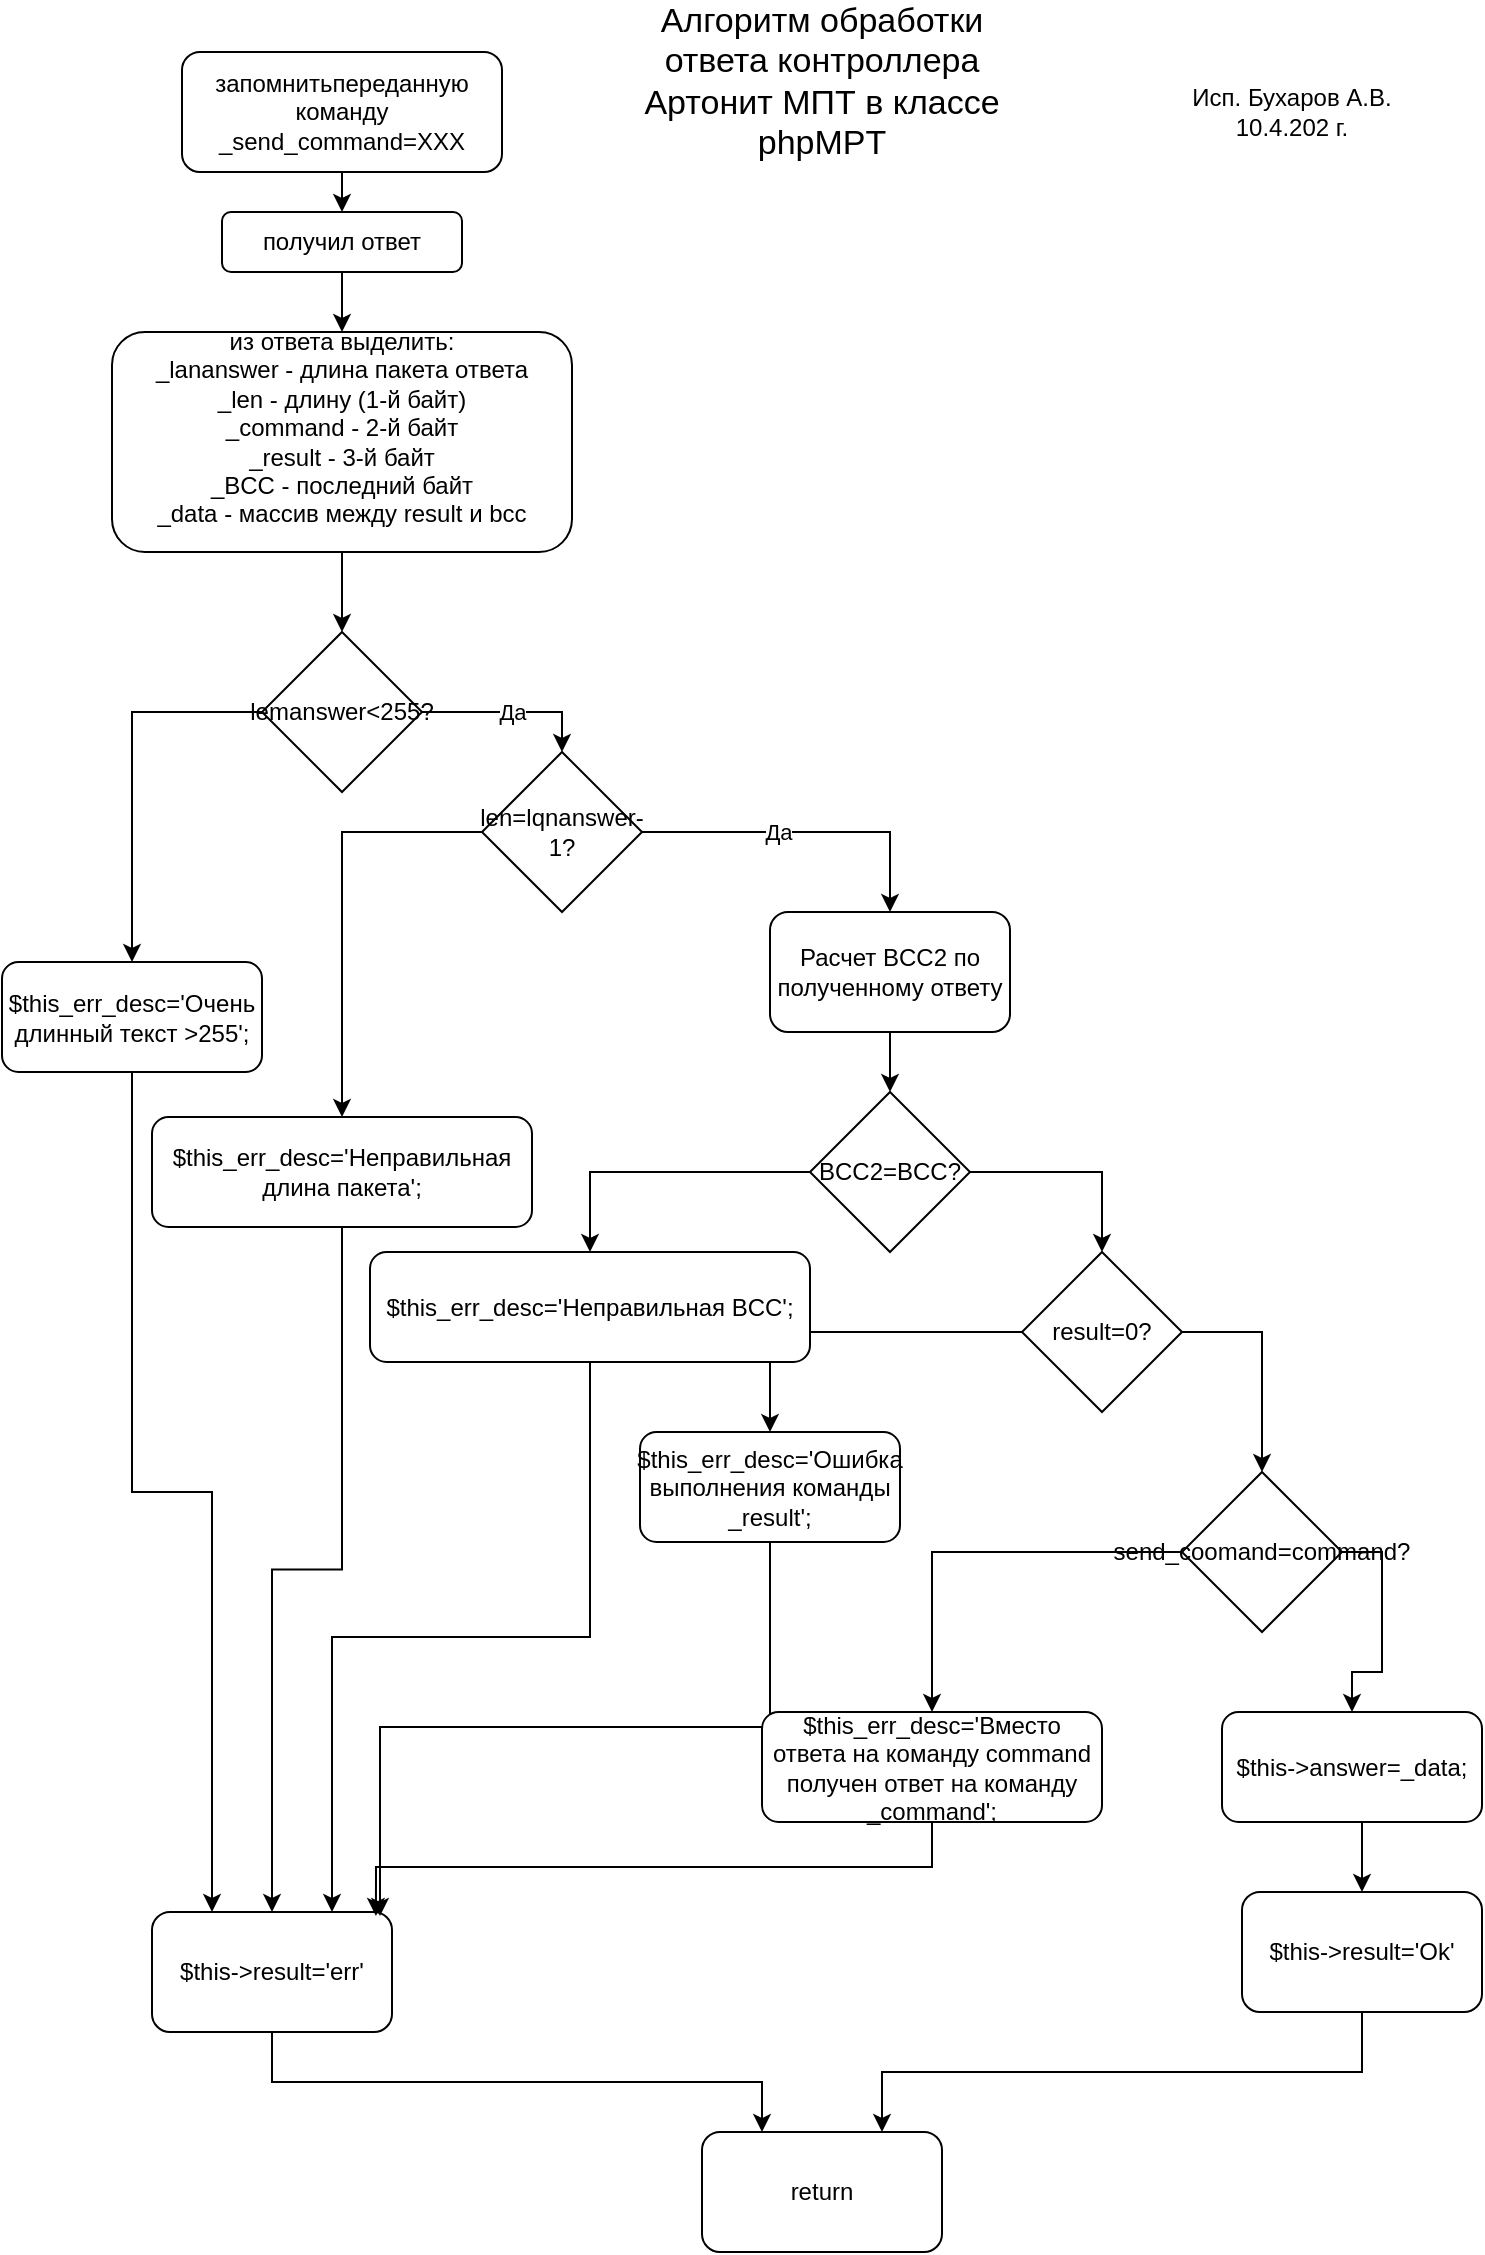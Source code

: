 <mxfile version="21.0.2" type="device" pages="3"><diagram name="Страница 1" id="7U2nNFJFFko13MOLbQ08"><mxGraphModel dx="947" dy="479" grid="1" gridSize="10" guides="1" tooltips="1" connect="1" arrows="1" fold="1" page="1" pageScale="1" pageWidth="827" pageHeight="1169" math="0" shadow="0"><root><mxCell id="0"/><mxCell id="1" parent="0"/><mxCell id="UBkFld4ZFkNH7q6ttbvU-18" style="edgeStyle=orthogonalEdgeStyle;rounded=0;orthogonalLoop=1;jettySize=auto;html=1;exitX=0.5;exitY=1;exitDx=0;exitDy=0;entryX=0.5;entryY=0;entryDx=0;entryDy=0;" edge="1" parent="1" source="UBkFld4ZFkNH7q6ttbvU-1" target="UBkFld4ZFkNH7q6ttbvU-2"><mxGeometry relative="1" as="geometry"/></mxCell><mxCell id="UBkFld4ZFkNH7q6ttbvU-1" value="&lt;div&gt;запомнитьпереданную команду&lt;/div&gt;&lt;div&gt;_send_command=XXX&lt;br&gt;&lt;/div&gt;" style="rounded=1;whiteSpace=wrap;html=1;" vertex="1" parent="1"><mxGeometry x="120" y="40" width="160" height="60" as="geometry"/></mxCell><mxCell id="UBkFld4ZFkNH7q6ttbvU-19" style="edgeStyle=orthogonalEdgeStyle;rounded=0;orthogonalLoop=1;jettySize=auto;html=1;exitX=0.5;exitY=1;exitDx=0;exitDy=0;entryX=0.5;entryY=0;entryDx=0;entryDy=0;" edge="1" parent="1" source="UBkFld4ZFkNH7q6ttbvU-2" target="UBkFld4ZFkNH7q6ttbvU-9"><mxGeometry relative="1" as="geometry"/></mxCell><mxCell id="UBkFld4ZFkNH7q6ttbvU-2" value="получил ответ" style="rounded=1;whiteSpace=wrap;html=1;" vertex="1" parent="1"><mxGeometry x="140" y="120" width="120" height="30" as="geometry"/></mxCell><mxCell id="UBkFld4ZFkNH7q6ttbvU-6" value="Да" style="edgeStyle=orthogonalEdgeStyle;rounded=0;orthogonalLoop=1;jettySize=auto;html=1;exitX=1;exitY=0.5;exitDx=0;exitDy=0;entryX=0.5;entryY=0;entryDx=0;entryDy=0;" edge="1" parent="1" source="UBkFld4ZFkNH7q6ttbvU-4" target="UBkFld4ZFkNH7q6ttbvU-5"><mxGeometry relative="1" as="geometry"/></mxCell><mxCell id="UBkFld4ZFkNH7q6ttbvU-25" style="edgeStyle=orthogonalEdgeStyle;rounded=0;orthogonalLoop=1;jettySize=auto;html=1;exitX=0;exitY=0.5;exitDx=0;exitDy=0;entryX=0.5;entryY=0;entryDx=0;entryDy=0;" edge="1" parent="1" source="UBkFld4ZFkNH7q6ttbvU-4" target="UBkFld4ZFkNH7q6ttbvU-24"><mxGeometry relative="1" as="geometry"/></mxCell><mxCell id="UBkFld4ZFkNH7q6ttbvU-4" value="lemanswer&amp;lt;255?" style="rhombus;whiteSpace=wrap;html=1;" vertex="1" parent="1"><mxGeometry x="160" y="330" width="80" height="80" as="geometry"/></mxCell><mxCell id="UBkFld4ZFkNH7q6ttbvU-8" style="edgeStyle=orthogonalEdgeStyle;rounded=0;orthogonalLoop=1;jettySize=auto;html=1;exitX=1;exitY=0.5;exitDx=0;exitDy=0;entryX=0.5;entryY=0;entryDx=0;entryDy=0;" edge="1" parent="1" source="UBkFld4ZFkNH7q6ttbvU-5" target="UBkFld4ZFkNH7q6ttbvU-11"><mxGeometry relative="1" as="geometry"/></mxCell><mxCell id="UBkFld4ZFkNH7q6ttbvU-10" value="Да" style="edgeLabel;html=1;align=center;verticalAlign=middle;resizable=0;points=[];" vertex="1" connectable="0" parent="UBkFld4ZFkNH7q6ttbvU-8"><mxGeometry x="-0.169" relative="1" as="geometry"><mxPoint as="offset"/></mxGeometry></mxCell><mxCell id="UBkFld4ZFkNH7q6ttbvU-28" style="edgeStyle=orthogonalEdgeStyle;rounded=0;orthogonalLoop=1;jettySize=auto;html=1;exitX=0;exitY=0.5;exitDx=0;exitDy=0;entryX=0.5;entryY=0;entryDx=0;entryDy=0;" edge="1" parent="1" source="UBkFld4ZFkNH7q6ttbvU-5" target="UBkFld4ZFkNH7q6ttbvU-27"><mxGeometry relative="1" as="geometry"/></mxCell><mxCell id="UBkFld4ZFkNH7q6ttbvU-5" value="len=lqnanswer-1?" style="rhombus;whiteSpace=wrap;html=1;" vertex="1" parent="1"><mxGeometry x="270" y="390" width="80" height="80" as="geometry"/></mxCell><mxCell id="UBkFld4ZFkNH7q6ttbvU-14" style="edgeStyle=orthogonalEdgeStyle;rounded=0;orthogonalLoop=1;jettySize=auto;html=1;exitX=1;exitY=0.5;exitDx=0;exitDy=0;entryX=0.5;entryY=0;entryDx=0;entryDy=0;" edge="1" parent="1" source="UBkFld4ZFkNH7q6ttbvU-7" target="UBkFld4ZFkNH7q6ttbvU-15"><mxGeometry relative="1" as="geometry"><mxPoint x="594" y="640" as="targetPoint"/></mxGeometry></mxCell><mxCell id="UBkFld4ZFkNH7q6ttbvU-30" style="edgeStyle=orthogonalEdgeStyle;rounded=0;orthogonalLoop=1;jettySize=auto;html=1;exitX=0;exitY=0.5;exitDx=0;exitDy=0;entryX=0.5;entryY=0;entryDx=0;entryDy=0;" edge="1" parent="1" source="UBkFld4ZFkNH7q6ttbvU-7" target="UBkFld4ZFkNH7q6ttbvU-29"><mxGeometry relative="1" as="geometry"/></mxCell><mxCell id="UBkFld4ZFkNH7q6ttbvU-7" value="BCC2=BCC?" style="rhombus;whiteSpace=wrap;html=1;" vertex="1" parent="1"><mxGeometry x="434" y="560" width="80" height="80" as="geometry"/></mxCell><mxCell id="UBkFld4ZFkNH7q6ttbvU-20" style="edgeStyle=orthogonalEdgeStyle;rounded=0;orthogonalLoop=1;jettySize=auto;html=1;exitX=0.5;exitY=1;exitDx=0;exitDy=0;entryX=0.5;entryY=0;entryDx=0;entryDy=0;" edge="1" parent="1" source="UBkFld4ZFkNH7q6ttbvU-9" target="UBkFld4ZFkNH7q6ttbvU-4"><mxGeometry relative="1" as="geometry"/></mxCell><mxCell id="UBkFld4ZFkNH7q6ttbvU-9" value="&lt;div&gt;из ответа выделить:&lt;/div&gt;&lt;div&gt;_lananswer - длина пакета ответа&lt;br&gt;&lt;/div&gt;&lt;div&gt;_len - длину (1-й байт)&lt;/div&gt;&lt;div&gt;_command - 2-й байт&lt;/div&gt;&lt;div&gt;_result - 3-й байт&lt;/div&gt;&lt;div&gt;_BCC - последний байт&lt;/div&gt;&lt;div&gt;_data - массив между result и bcc&lt;br&gt;&lt;/div&gt;&lt;div&gt;&lt;br&gt;&lt;/div&gt;" style="rounded=1;whiteSpace=wrap;html=1;" vertex="1" parent="1"><mxGeometry x="85" y="180" width="230" height="110" as="geometry"/></mxCell><mxCell id="UBkFld4ZFkNH7q6ttbvU-12" style="edgeStyle=orthogonalEdgeStyle;rounded=0;orthogonalLoop=1;jettySize=auto;html=1;exitX=0.5;exitY=1;exitDx=0;exitDy=0;entryX=0.5;entryY=0;entryDx=0;entryDy=0;" edge="1" parent="1" source="UBkFld4ZFkNH7q6ttbvU-11" target="UBkFld4ZFkNH7q6ttbvU-7"><mxGeometry relative="1" as="geometry"/></mxCell><mxCell id="UBkFld4ZFkNH7q6ttbvU-11" value="&lt;div&gt;Расчет BCC2 по полученному ответу&lt;br&gt;&lt;/div&gt;" style="rounded=1;whiteSpace=wrap;html=1;" vertex="1" parent="1"><mxGeometry x="414" y="470" width="120" height="60" as="geometry"/></mxCell><mxCell id="UBkFld4ZFkNH7q6ttbvU-17" style="edgeStyle=orthogonalEdgeStyle;rounded=0;orthogonalLoop=1;jettySize=auto;html=1;exitX=1;exitY=0.5;exitDx=0;exitDy=0;entryX=0.5;entryY=0;entryDx=0;entryDy=0;" edge="1" parent="1" source="UBkFld4ZFkNH7q6ttbvU-15" target="UBkFld4ZFkNH7q6ttbvU-16"><mxGeometry relative="1" as="geometry"/></mxCell><mxCell id="UBkFld4ZFkNH7q6ttbvU-36" style="edgeStyle=orthogonalEdgeStyle;rounded=0;orthogonalLoop=1;jettySize=auto;html=1;exitX=0;exitY=0.5;exitDx=0;exitDy=0;" edge="1" parent="1" source="UBkFld4ZFkNH7q6ttbvU-15" target="UBkFld4ZFkNH7q6ttbvU-31"><mxGeometry relative="1" as="geometry"/></mxCell><mxCell id="UBkFld4ZFkNH7q6ttbvU-15" value="result=0?" style="rhombus;whiteSpace=wrap;html=1;" vertex="1" parent="1"><mxGeometry x="540" y="640" width="80" height="80" as="geometry"/></mxCell><mxCell id="UBkFld4ZFkNH7q6ttbvU-38" style="edgeStyle=orthogonalEdgeStyle;rounded=0;orthogonalLoop=1;jettySize=auto;html=1;exitX=0;exitY=0.5;exitDx=0;exitDy=0;entryX=0.5;entryY=0;entryDx=0;entryDy=0;" edge="1" parent="1" source="UBkFld4ZFkNH7q6ttbvU-16" target="UBkFld4ZFkNH7q6ttbvU-37"><mxGeometry relative="1" as="geometry"/></mxCell><mxCell id="UBkFld4ZFkNH7q6ttbvU-43" style="edgeStyle=orthogonalEdgeStyle;rounded=0;orthogonalLoop=1;jettySize=auto;html=1;exitX=1;exitY=0.5;exitDx=0;exitDy=0;entryX=0.5;entryY=0;entryDx=0;entryDy=0;" edge="1" parent="1" source="UBkFld4ZFkNH7q6ttbvU-16" target="UBkFld4ZFkNH7q6ttbvU-40"><mxGeometry relative="1" as="geometry"/></mxCell><mxCell id="UBkFld4ZFkNH7q6ttbvU-16" value="send_coomand=command?" style="rhombus;whiteSpace=wrap;html=1;" vertex="1" parent="1"><mxGeometry x="620" y="750" width="80" height="80" as="geometry"/></mxCell><mxCell id="UBkFld4ZFkNH7q6ttbvU-46" style="edgeStyle=orthogonalEdgeStyle;rounded=0;orthogonalLoop=1;jettySize=auto;html=1;exitX=0.5;exitY=1;exitDx=0;exitDy=0;entryX=0.25;entryY=0;entryDx=0;entryDy=0;" edge="1" parent="1" source="UBkFld4ZFkNH7q6ttbvU-23" target="UBkFld4ZFkNH7q6ttbvU-42"><mxGeometry relative="1" as="geometry"/></mxCell><mxCell id="UBkFld4ZFkNH7q6ttbvU-23" value="$this-&amp;gt;result='err'" style="rounded=1;whiteSpace=wrap;html=1;" vertex="1" parent="1"><mxGeometry x="105" y="970" width="120" height="60" as="geometry"/></mxCell><mxCell id="UBkFld4ZFkNH7q6ttbvU-32" style="edgeStyle=orthogonalEdgeStyle;rounded=0;orthogonalLoop=1;jettySize=auto;html=1;exitX=0.5;exitY=1;exitDx=0;exitDy=0;entryX=0.25;entryY=0;entryDx=0;entryDy=0;" edge="1" parent="1" source="UBkFld4ZFkNH7q6ttbvU-24" target="UBkFld4ZFkNH7q6ttbvU-23"><mxGeometry relative="1" as="geometry"/></mxCell><mxCell id="UBkFld4ZFkNH7q6ttbvU-24" value="$this_err_desc='Очень длинный текст &amp;gt;255';" style="rounded=1;whiteSpace=wrap;html=1;" vertex="1" parent="1"><mxGeometry x="30" y="495" width="130" height="55" as="geometry"/></mxCell><mxCell id="UBkFld4ZFkNH7q6ttbvU-33" style="edgeStyle=orthogonalEdgeStyle;rounded=0;orthogonalLoop=1;jettySize=auto;html=1;exitX=0.5;exitY=1;exitDx=0;exitDy=0;" edge="1" parent="1" source="UBkFld4ZFkNH7q6ttbvU-27" target="UBkFld4ZFkNH7q6ttbvU-23"><mxGeometry relative="1" as="geometry"/></mxCell><mxCell id="UBkFld4ZFkNH7q6ttbvU-27" value="$this_err_desc='Неправильная длина пакета';" style="rounded=1;whiteSpace=wrap;html=1;" vertex="1" parent="1"><mxGeometry x="105" y="572.5" width="190" height="55" as="geometry"/></mxCell><mxCell id="UBkFld4ZFkNH7q6ttbvU-34" style="edgeStyle=orthogonalEdgeStyle;rounded=0;orthogonalLoop=1;jettySize=auto;html=1;exitX=0.5;exitY=1;exitDx=0;exitDy=0;entryX=0.75;entryY=0;entryDx=0;entryDy=0;" edge="1" parent="1" source="UBkFld4ZFkNH7q6ttbvU-29" target="UBkFld4ZFkNH7q6ttbvU-23"><mxGeometry relative="1" as="geometry"/></mxCell><mxCell id="UBkFld4ZFkNH7q6ttbvU-29" value="$this_err_desc='Неправильная BCC';" style="rounded=1;whiteSpace=wrap;html=1;" vertex="1" parent="1"><mxGeometry x="214" y="640" width="220" height="55" as="geometry"/></mxCell><mxCell id="UBkFld4ZFkNH7q6ttbvU-35" style="edgeStyle=orthogonalEdgeStyle;rounded=0;orthogonalLoop=1;jettySize=auto;html=1;exitX=0.5;exitY=1;exitDx=0;exitDy=0;entryX=0.95;entryY=0.033;entryDx=0;entryDy=0;entryPerimeter=0;" edge="1" parent="1" source="UBkFld4ZFkNH7q6ttbvU-31" target="UBkFld4ZFkNH7q6ttbvU-23"><mxGeometry relative="1" as="geometry"/></mxCell><mxCell id="UBkFld4ZFkNH7q6ttbvU-31" value="$this_err_desc='Ошибка выполнения команды _result';" style="rounded=1;whiteSpace=wrap;html=1;" vertex="1" parent="1"><mxGeometry x="349" y="730" width="130" height="55" as="geometry"/></mxCell><mxCell id="UBkFld4ZFkNH7q6ttbvU-39" style="edgeStyle=orthogonalEdgeStyle;rounded=0;orthogonalLoop=1;jettySize=auto;html=1;exitX=0.5;exitY=1;exitDx=0;exitDy=0;entryX=0.933;entryY=0.033;entryDx=0;entryDy=0;entryPerimeter=0;" edge="1" parent="1" source="UBkFld4ZFkNH7q6ttbvU-37" target="UBkFld4ZFkNH7q6ttbvU-23"><mxGeometry relative="1" as="geometry"/></mxCell><mxCell id="UBkFld4ZFkNH7q6ttbvU-37" value="$this_err_desc='Вместо ответа на команду command получен ответ на команду _command';" style="rounded=1;whiteSpace=wrap;html=1;" vertex="1" parent="1"><mxGeometry x="410" y="870" width="170" height="55" as="geometry"/></mxCell><mxCell id="UBkFld4ZFkNH7q6ttbvU-44" style="edgeStyle=orthogonalEdgeStyle;rounded=0;orthogonalLoop=1;jettySize=auto;html=1;exitX=0.5;exitY=1;exitDx=0;exitDy=0;entryX=0.5;entryY=0;entryDx=0;entryDy=0;" edge="1" parent="1" source="UBkFld4ZFkNH7q6ttbvU-40" target="UBkFld4ZFkNH7q6ttbvU-41"><mxGeometry relative="1" as="geometry"/></mxCell><mxCell id="UBkFld4ZFkNH7q6ttbvU-40" value="$this-&amp;gt;answer=_data;" style="rounded=1;whiteSpace=wrap;html=1;" vertex="1" parent="1"><mxGeometry x="640" y="870" width="130" height="55" as="geometry"/></mxCell><mxCell id="UBkFld4ZFkNH7q6ttbvU-45" style="edgeStyle=orthogonalEdgeStyle;rounded=0;orthogonalLoop=1;jettySize=auto;html=1;exitX=0.5;exitY=1;exitDx=0;exitDy=0;entryX=0.75;entryY=0;entryDx=0;entryDy=0;" edge="1" parent="1" source="UBkFld4ZFkNH7q6ttbvU-41" target="UBkFld4ZFkNH7q6ttbvU-42"><mxGeometry relative="1" as="geometry"/></mxCell><mxCell id="UBkFld4ZFkNH7q6ttbvU-41" value="$this-&amp;gt;result='Ok'" style="rounded=1;whiteSpace=wrap;html=1;" vertex="1" parent="1"><mxGeometry x="650" y="960" width="120" height="60" as="geometry"/></mxCell><mxCell id="UBkFld4ZFkNH7q6ttbvU-42" value="return" style="rounded=1;whiteSpace=wrap;html=1;" vertex="1" parent="1"><mxGeometry x="380" y="1080" width="120" height="60" as="geometry"/></mxCell><mxCell id="UBkFld4ZFkNH7q6ttbvU-47" value="&lt;font style=&quot;font-size: 17px;&quot;&gt;Алгоритм обработки ответа контроллера Артонит МПТ в классе phpMPT&lt;/font&gt;" style="text;html=1;strokeColor=none;fillColor=none;align=center;verticalAlign=middle;whiteSpace=wrap;rounded=0;" vertex="1" parent="1"><mxGeometry x="340" y="40" width="200" height="30" as="geometry"/></mxCell><mxCell id="UBkFld4ZFkNH7q6ttbvU-48" value="&lt;div&gt;Исп. Бухаров А.В.&lt;/div&gt;&lt;div&gt;10.4.202 г.&lt;br&gt;&lt;/div&gt;" style="text;html=1;strokeColor=none;fillColor=none;align=center;verticalAlign=middle;whiteSpace=wrap;rounded=0;" vertex="1" parent="1"><mxGeometry x="620" y="55" width="110" height="30" as="geometry"/></mxCell></root></mxGraphModel></diagram><diagram id="c7MXJyo4ikTOtnmI_gBj" name="Страница 2"><mxGraphModel dx="1352" dy="685" grid="1" gridSize="10" guides="1" tooltips="1" connect="1" arrows="1" fold="1" page="1" pageScale="1" pageWidth="827" pageHeight="1169" math="0" shadow="0"><root><mxCell id="0"/><mxCell id="1" parent="0"/><mxCell id="fdflbeue0z0g--kLYWOu-1" value="Добавление организации в ПАРСЕК" style="text;html=1;strokeColor=none;fillColor=none;align=center;verticalAlign=middle;whiteSpace=wrap;rounded=0;fontSize=20;" vertex="1" parent="1"><mxGeometry x="60" y="50" width="400" height="30" as="geometry"/></mxCell><mxCell id="awSDWIvnIWg2x09hZnFz-1" value="&lt;div&gt;Исп. Бухаров А.В.&lt;/div&gt;&lt;div&gt;10.4.202 г.&lt;br&gt;&lt;/div&gt;" style="text;html=1;strokeColor=none;fillColor=none;align=center;verticalAlign=middle;whiteSpace=wrap;rounded=0;" vertex="1" parent="1"><mxGeometry x="620" y="30" width="110" height="30" as="geometry"/></mxCell><mxCell id="awSDWIvnIWg2x09hZnFz-15" style="edgeStyle=orthogonalEdgeStyle;rounded=0;orthogonalLoop=1;jettySize=auto;html=1;exitX=0.5;exitY=1;exitDx=0;exitDy=0;entryX=0.5;entryY=0;entryDx=0;entryDy=0;" edge="1" parent="1" source="awSDWIvnIWg2x09hZnFz-2" target="awSDWIvnIWg2x09hZnFz-3"><mxGeometry relative="1" as="geometry"/></mxCell><mxCell id="awSDWIvnIWg2x09hZnFz-2" value="&lt;div&gt;Подготовить данные:&lt;/div&gt;&lt;div&gt;_org_name=&amp;lt;varchar&amp;gt;&lt;/div&gt;&lt;div&gt;_org_guid=GUID&lt;/div&gt;&lt;div&gt;_parent_guid=GUID&lt;/div&gt;" style="rounded=1;whiteSpace=wrap;html=1;" vertex="1" parent="1"><mxGeometry x="60" y="90" width="170" height="60" as="geometry"/></mxCell><mxCell id="awSDWIvnIWg2x09hZnFz-16" style="edgeStyle=orthogonalEdgeStyle;rounded=0;orthogonalLoop=1;jettySize=auto;html=1;exitX=0.5;exitY=1;exitDx=0;exitDy=0;entryX=0.5;entryY=0;entryDx=0;entryDy=0;" edge="1" parent="1" source="awSDWIvnIWg2x09hZnFz-3" target="awSDWIvnIWg2x09hZnFz-4"><mxGeometry relative="1" as="geometry"/></mxCell><mxCell id="awSDWIvnIWg2x09hZnFz-3" value="выполнить команду вставки организации" style="rounded=1;whiteSpace=wrap;html=1;" vertex="1" parent="1"><mxGeometry x="85" y="170" width="120" height="60" as="geometry"/></mxCell><mxCell id="awSDWIvnIWg2x09hZnFz-6" value="Да" style="edgeStyle=orthogonalEdgeStyle;rounded=0;orthogonalLoop=1;jettySize=auto;html=1;exitX=0;exitY=0.5;exitDx=0;exitDy=0;entryX=0.5;entryY=0;entryDx=0;entryDy=0;" edge="1" parent="1" source="awSDWIvnIWg2x09hZnFz-4" target="awSDWIvnIWg2x09hZnFz-5"><mxGeometry relative="1" as="geometry"/></mxCell><mxCell id="awSDWIvnIWg2x09hZnFz-8" style="edgeStyle=orthogonalEdgeStyle;rounded=0;orthogonalLoop=1;jettySize=auto;html=1;exitX=1;exitY=0.5;exitDx=0;exitDy=0;" edge="1" parent="1" source="awSDWIvnIWg2x09hZnFz-4" target="awSDWIvnIWg2x09hZnFz-7"><mxGeometry relative="1" as="geometry"/></mxCell><mxCell id="awSDWIvnIWg2x09hZnFz-4" value="Успешно?" style="rhombus;whiteSpace=wrap;html=1;" vertex="1" parent="1"><mxGeometry x="140" y="270" width="80" height="80" as="geometry"/></mxCell><mxCell id="awSDWIvnIWg2x09hZnFz-12" style="edgeStyle=orthogonalEdgeStyle;rounded=0;orthogonalLoop=1;jettySize=auto;html=1;exitX=0.5;exitY=1;exitDx=0;exitDy=0;entryX=0.5;entryY=0;entryDx=0;entryDy=0;" edge="1" parent="1" source="awSDWIvnIWg2x09hZnFz-5" target="awSDWIvnIWg2x09hZnFz-10"><mxGeometry relative="1" as="geometry"/></mxCell><mxCell id="awSDWIvnIWg2x09hZnFz-5" value="Удалить строку с командой из cardindev" style="rounded=1;whiteSpace=wrap;html=1;" vertex="1" parent="1"><mxGeometry x="50" y="380" width="120" height="60" as="geometry"/></mxCell><mxCell id="awSDWIvnIWg2x09hZnFz-11" style="edgeStyle=orthogonalEdgeStyle;rounded=0;orthogonalLoop=1;jettySize=auto;html=1;exitX=0.5;exitY=1;exitDx=0;exitDy=0;" edge="1" parent="1" source="awSDWIvnIWg2x09hZnFz-7" target="awSDWIvnIWg2x09hZnFz-9"><mxGeometry relative="1" as="geometry"/></mxCell><mxCell id="awSDWIvnIWg2x09hZnFz-7" value="cardindev.attempt++" style="rounded=1;whiteSpace=wrap;html=1;" vertex="1" parent="1"><mxGeometry x="190" y="370" width="120" height="40" as="geometry"/></mxCell><mxCell id="awSDWIvnIWg2x09hZnFz-17" style="edgeStyle=orthogonalEdgeStyle;rounded=0;orthogonalLoop=1;jettySize=auto;html=1;exitX=0.5;exitY=1;exitDx=0;exitDy=0;entryX=0.75;entryY=0;entryDx=0;entryDy=0;" edge="1" parent="1" source="awSDWIvnIWg2x09hZnFz-9" target="awSDWIvnIWg2x09hZnFz-13"><mxGeometry relative="1" as="geometry"/></mxCell><mxCell id="awSDWIvnIWg2x09hZnFz-9" value="Запись в лог-файле с описанием ошибки" style="rounded=1;whiteSpace=wrap;html=1;" vertex="1" parent="1"><mxGeometry x="180" y="460" width="140" height="40" as="geometry"/></mxCell><mxCell id="awSDWIvnIWg2x09hZnFz-18" style="edgeStyle=orthogonalEdgeStyle;rounded=0;orthogonalLoop=1;jettySize=auto;html=1;exitX=0.5;exitY=1;exitDx=0;exitDy=0;entryX=0.25;entryY=0;entryDx=0;entryDy=0;" edge="1" parent="1" source="awSDWIvnIWg2x09hZnFz-10" target="awSDWIvnIWg2x09hZnFz-13"><mxGeometry relative="1" as="geometry"/></mxCell><mxCell id="awSDWIvnIWg2x09hZnFz-10" value="Запись в лог-файле об успешном выполнении" style="rounded=1;whiteSpace=wrap;html=1;" vertex="1" parent="1"><mxGeometry x="40" y="460" width="140" height="40" as="geometry"/></mxCell><mxCell id="awSDWIvnIWg2x09hZnFz-13" value="Стоп" style="rounded=1;whiteSpace=wrap;html=1;" vertex="1" parent="1"><mxGeometry x="120" y="555" width="120" height="60" as="geometry"/></mxCell><mxCell id="awSDWIvnIWg2x09hZnFz-14" value="&lt;div&gt;Добавление сотрудника&lt;/div&gt;&lt;div&gt;в ПАРСЕК&lt;/div&gt;" style="text;html=1;strokeColor=none;fillColor=none;align=center;verticalAlign=middle;whiteSpace=wrap;rounded=0;fontSize=20;" vertex="1" parent="1"><mxGeometry x="430" y="120" width="280" height="30" as="geometry"/></mxCell><mxCell id="awSDWIvnIWg2x09hZnFz-19" style="edgeStyle=orthogonalEdgeStyle;rounded=0;orthogonalLoop=1;jettySize=auto;html=1;exitX=0.5;exitY=1;exitDx=0;exitDy=0;entryX=0.5;entryY=0;entryDx=0;entryDy=0;" edge="1" parent="1" source="awSDWIvnIWg2x09hZnFz-20" target="awSDWIvnIWg2x09hZnFz-22"><mxGeometry relative="1" as="geometry"/></mxCell><mxCell id="awSDWIvnIWg2x09hZnFz-20" value="&lt;div&gt;Подготовить данные:&lt;/div&gt;&lt;div&gt;_name=&amp;lt;varchar&amp;gt;&lt;/div&gt;&lt;div&gt;_surname=&amp;lt;varchar&amp;gt;&lt;/div&gt;&lt;div&gt;_patronimycname=&amp;lt;varchar&amp;gt;&lt;/div&gt;&lt;div&gt;_pep_guid=GUID&lt;/div&gt;&lt;div&gt;_org_guid=GUID&lt;/div&gt;" style="rounded=1;whiteSpace=wrap;html=1;" vertex="1" parent="1"><mxGeometry x="470" y="170" width="170" height="90" as="geometry"/></mxCell><mxCell id="awSDWIvnIWg2x09hZnFz-21" style="edgeStyle=orthogonalEdgeStyle;rounded=0;orthogonalLoop=1;jettySize=auto;html=1;exitX=0.5;exitY=1;exitDx=0;exitDy=0;entryX=0.5;entryY=0;entryDx=0;entryDy=0;" edge="1" parent="1" source="awSDWIvnIWg2x09hZnFz-22" target="awSDWIvnIWg2x09hZnFz-25"><mxGeometry relative="1" as="geometry"/></mxCell><mxCell id="awSDWIvnIWg2x09hZnFz-22" value="выполнить команду вставки сотрудника" style="rounded=1;whiteSpace=wrap;html=1;" vertex="1" parent="1"><mxGeometry x="500" y="278" width="120" height="60" as="geometry"/></mxCell><mxCell id="awSDWIvnIWg2x09hZnFz-23" value="Да" style="edgeStyle=orthogonalEdgeStyle;rounded=0;orthogonalLoop=1;jettySize=auto;html=1;exitX=0;exitY=0.5;exitDx=0;exitDy=0;entryX=0.5;entryY=0;entryDx=0;entryDy=0;" edge="1" parent="1" source="awSDWIvnIWg2x09hZnFz-25" target="awSDWIvnIWg2x09hZnFz-27"><mxGeometry relative="1" as="geometry"/></mxCell><mxCell id="awSDWIvnIWg2x09hZnFz-24" style="edgeStyle=orthogonalEdgeStyle;rounded=0;orthogonalLoop=1;jettySize=auto;html=1;exitX=1;exitY=0.5;exitDx=0;exitDy=0;" edge="1" parent="1" source="awSDWIvnIWg2x09hZnFz-25" target="awSDWIvnIWg2x09hZnFz-29"><mxGeometry relative="1" as="geometry"/></mxCell><mxCell id="awSDWIvnIWg2x09hZnFz-25" value="Успешно?" style="rhombus;whiteSpace=wrap;html=1;" vertex="1" parent="1"><mxGeometry x="550" y="360" width="80" height="80" as="geometry"/></mxCell><mxCell id="awSDWIvnIWg2x09hZnFz-26" style="edgeStyle=orthogonalEdgeStyle;rounded=0;orthogonalLoop=1;jettySize=auto;html=1;exitX=0.5;exitY=1;exitDx=0;exitDy=0;entryX=0.5;entryY=0;entryDx=0;entryDy=0;" edge="1" parent="1" source="awSDWIvnIWg2x09hZnFz-27" target="awSDWIvnIWg2x09hZnFz-33"><mxGeometry relative="1" as="geometry"/></mxCell><mxCell id="awSDWIvnIWg2x09hZnFz-27" value="Удалить строку с командой из cardindev" style="rounded=1;whiteSpace=wrap;html=1;" vertex="1" parent="1"><mxGeometry x="460" y="460" width="120" height="60" as="geometry"/></mxCell><mxCell id="awSDWIvnIWg2x09hZnFz-28" style="edgeStyle=orthogonalEdgeStyle;rounded=0;orthogonalLoop=1;jettySize=auto;html=1;exitX=0.5;exitY=1;exitDx=0;exitDy=0;" edge="1" parent="1" source="awSDWIvnIWg2x09hZnFz-29" target="awSDWIvnIWg2x09hZnFz-31"><mxGeometry relative="1" as="geometry"/></mxCell><mxCell id="awSDWIvnIWg2x09hZnFz-29" value="cardindev.attempt++" style="rounded=1;whiteSpace=wrap;html=1;" vertex="1" parent="1"><mxGeometry x="600" y="462" width="120" height="40" as="geometry"/></mxCell><mxCell id="awSDWIvnIWg2x09hZnFz-30" style="edgeStyle=orthogonalEdgeStyle;rounded=0;orthogonalLoop=1;jettySize=auto;html=1;exitX=0.5;exitY=1;exitDx=0;exitDy=0;entryX=0.75;entryY=0;entryDx=0;entryDy=0;" edge="1" parent="1" source="awSDWIvnIWg2x09hZnFz-31" target="awSDWIvnIWg2x09hZnFz-34"><mxGeometry relative="1" as="geometry"/></mxCell><mxCell id="awSDWIvnIWg2x09hZnFz-31" value="Запись в лог-файле с описанием ошибки" style="rounded=1;whiteSpace=wrap;html=1;" vertex="1" parent="1"><mxGeometry x="590" y="540" width="140" height="40" as="geometry"/></mxCell><mxCell id="awSDWIvnIWg2x09hZnFz-32" style="edgeStyle=orthogonalEdgeStyle;rounded=0;orthogonalLoop=1;jettySize=auto;html=1;exitX=0.5;exitY=1;exitDx=0;exitDy=0;entryX=0.25;entryY=0;entryDx=0;entryDy=0;" edge="1" parent="1" source="awSDWIvnIWg2x09hZnFz-33" target="awSDWIvnIWg2x09hZnFz-34"><mxGeometry relative="1" as="geometry"/></mxCell><mxCell id="awSDWIvnIWg2x09hZnFz-33" value="Запись в лог-файле об успешном выполнении" style="rounded=1;whiteSpace=wrap;html=1;" vertex="1" parent="1"><mxGeometry x="450" y="540" width="140" height="40" as="geometry"/></mxCell><mxCell id="awSDWIvnIWg2x09hZnFz-34" value="Стоп" style="rounded=1;whiteSpace=wrap;html=1;" vertex="1" parent="1"><mxGeometry x="530" y="635" width="120" height="60" as="geometry"/></mxCell><mxCell id="awSDWIvnIWg2x09hZnFz-35" value="&lt;div&gt;Добавление карты сотрудникув ПАРСЕК&lt;/div&gt;" style="text;html=1;strokeColor=none;fillColor=none;align=center;verticalAlign=middle;whiteSpace=wrap;rounded=0;fontSize=20;" vertex="1" parent="1"><mxGeometry x="74" y="665" width="280" height="30" as="geometry"/></mxCell><mxCell id="awSDWIvnIWg2x09hZnFz-36" style="edgeStyle=orthogonalEdgeStyle;rounded=0;orthogonalLoop=1;jettySize=auto;html=1;exitX=0.5;exitY=1;exitDx=0;exitDy=0;entryX=0.5;entryY=0;entryDx=0;entryDy=0;" edge="1" parent="1" source="awSDWIvnIWg2x09hZnFz-37" target="awSDWIvnIWg2x09hZnFz-39"><mxGeometry relative="1" as="geometry"/></mxCell><mxCell id="awSDWIvnIWg2x09hZnFz-37" value="&lt;div&gt;Подготовить данные:&lt;/div&gt;&lt;div&gt;_card=&amp;lt;varchar HEX&amp;gt;&lt;/div&gt;_pep_guid=GUID&lt;div&gt;_access_guid=GUID&lt;/div&gt;" style="rounded=1;whiteSpace=wrap;html=1;" vertex="1" parent="1"><mxGeometry x="100" y="730" width="170" height="90" as="geometry"/></mxCell><mxCell id="awSDWIvnIWg2x09hZnFz-38" style="edgeStyle=orthogonalEdgeStyle;rounded=0;orthogonalLoop=1;jettySize=auto;html=1;exitX=0.5;exitY=1;exitDx=0;exitDy=0;entryX=0.5;entryY=0;entryDx=0;entryDy=0;" edge="1" parent="1" source="awSDWIvnIWg2x09hZnFz-39" target="awSDWIvnIWg2x09hZnFz-42"><mxGeometry relative="1" as="geometry"/></mxCell><mxCell id="awSDWIvnIWg2x09hZnFz-39" value="выполнить команду вставки карты" style="rounded=1;whiteSpace=wrap;html=1;" vertex="1" parent="1"><mxGeometry x="354" y="770" width="120" height="60" as="geometry"/></mxCell><mxCell id="awSDWIvnIWg2x09hZnFz-40" value="Да" style="edgeStyle=orthogonalEdgeStyle;rounded=0;orthogonalLoop=1;jettySize=auto;html=1;exitX=0;exitY=0.5;exitDx=0;exitDy=0;entryX=0.5;entryY=0;entryDx=0;entryDy=0;" edge="1" parent="1" source="awSDWIvnIWg2x09hZnFz-42" target="awSDWIvnIWg2x09hZnFz-44"><mxGeometry relative="1" as="geometry"/></mxCell><mxCell id="awSDWIvnIWg2x09hZnFz-41" style="edgeStyle=orthogonalEdgeStyle;rounded=0;orthogonalLoop=1;jettySize=auto;html=1;exitX=1;exitY=0.5;exitDx=0;exitDy=0;entryX=0.5;entryY=0;entryDx=0;entryDy=0;" edge="1" parent="1" source="awSDWIvnIWg2x09hZnFz-42" target="awSDWIvnIWg2x09hZnFz-46"><mxGeometry relative="1" as="geometry"/></mxCell><mxCell id="awSDWIvnIWg2x09hZnFz-42" value="Успешно?" style="rhombus;whiteSpace=wrap;html=1;" vertex="1" parent="1"><mxGeometry x="370" y="850" width="80" height="80" as="geometry"/></mxCell><mxCell id="awSDWIvnIWg2x09hZnFz-43" style="edgeStyle=orthogonalEdgeStyle;rounded=0;orthogonalLoop=1;jettySize=auto;html=1;exitX=0.5;exitY=1;exitDx=0;exitDy=0;entryX=0.5;entryY=0;entryDx=0;entryDy=0;" edge="1" parent="1" source="awSDWIvnIWg2x09hZnFz-44" target="awSDWIvnIWg2x09hZnFz-50"><mxGeometry relative="1" as="geometry"/></mxCell><mxCell id="awSDWIvnIWg2x09hZnFz-44" value="Удалить строку с командой из cardindev" style="rounded=1;whiteSpace=wrap;html=1;" vertex="1" parent="1"><mxGeometry x="190" y="900" width="120" height="60" as="geometry"/></mxCell><mxCell id="awSDWIvnIWg2x09hZnFz-45" style="edgeStyle=orthogonalEdgeStyle;rounded=0;orthogonalLoop=1;jettySize=auto;html=1;exitX=0.5;exitY=1;exitDx=0;exitDy=0;" edge="1" parent="1" source="awSDWIvnIWg2x09hZnFz-46" target="awSDWIvnIWg2x09hZnFz-48"><mxGeometry relative="1" as="geometry"/></mxCell><mxCell id="awSDWIvnIWg2x09hZnFz-46" value="cardindev.attempt++" style="rounded=1;whiteSpace=wrap;html=1;" vertex="1" parent="1"><mxGeometry x="550" y="920" width="120" height="40" as="geometry"/></mxCell><mxCell id="awSDWIvnIWg2x09hZnFz-47" style="edgeStyle=orthogonalEdgeStyle;rounded=0;orthogonalLoop=1;jettySize=auto;html=1;exitX=0.5;exitY=1;exitDx=0;exitDy=0;entryX=0.75;entryY=0;entryDx=0;entryDy=0;" edge="1" parent="1" source="awSDWIvnIWg2x09hZnFz-48" target="awSDWIvnIWg2x09hZnFz-51"><mxGeometry relative="1" as="geometry"/></mxCell><mxCell id="awSDWIvnIWg2x09hZnFz-48" value="Запись в лог-файле с описанием ошибки" style="rounded=1;whiteSpace=wrap;html=1;" vertex="1" parent="1"><mxGeometry x="540" y="990" width="140" height="40" as="geometry"/></mxCell><mxCell id="awSDWIvnIWg2x09hZnFz-49" style="edgeStyle=orthogonalEdgeStyle;rounded=0;orthogonalLoop=1;jettySize=auto;html=1;exitX=0.5;exitY=1;exitDx=0;exitDy=0;entryX=0.25;entryY=0;entryDx=0;entryDy=0;" edge="1" parent="1" source="awSDWIvnIWg2x09hZnFz-50" target="awSDWIvnIWg2x09hZnFz-51"><mxGeometry relative="1" as="geometry"/></mxCell><mxCell id="awSDWIvnIWg2x09hZnFz-50" value="Запись в лог-файле об успешном выполнении" style="rounded=1;whiteSpace=wrap;html=1;" vertex="1" parent="1"><mxGeometry x="180" y="990" width="140" height="40" as="geometry"/></mxCell><mxCell id="awSDWIvnIWg2x09hZnFz-51" value="Стоп" style="rounded=1;whiteSpace=wrap;html=1;" vertex="1" parent="1"><mxGeometry x="370" y="1060" width="120" height="60" as="geometry"/></mxCell></root></mxGraphModel></diagram><diagram id="Jeud0VlvaG5Y5Oa057bC" name="Страница 3"><mxGraphModel dx="1420" dy="719" grid="1" gridSize="10" guides="1" tooltips="1" connect="1" arrows="1" fold="1" page="1" pageScale="1" pageWidth="827" pageHeight="1169" math="0" shadow="0"><root><mxCell id="0"/><mxCell id="1" parent="0"/><mxCell id="wFHuRZiQoc94uonC0vO1-10" style="edgeStyle=orthogonalEdgeStyle;rounded=0;orthogonalLoop=1;jettySize=auto;html=1;exitX=0.5;exitY=1;exitDx=0;exitDy=0;entryX=0.5;entryY=0;entryDx=0;entryDy=0;" edge="1" parent="1" source="wFHuRZiQoc94uonC0vO1-1" target="wFHuRZiQoc94uonC0vO1-2"><mxGeometry relative="1" as="geometry"/></mxCell><mxCell id="wFHuRZiQoc94uonC0vO1-1" value="выбрать список команд _command" style="rounded=1;whiteSpace=wrap;html=1;" vertex="1" parent="1"><mxGeometry x="130" y="30" width="120" height="60" as="geometry"/></mxCell><mxCell id="wFHuRZiQoc94uonC0vO1-4" style="edgeStyle=orthogonalEdgeStyle;rounded=0;orthogonalLoop=1;jettySize=auto;html=1;exitX=1;exitY=0.5;exitDx=0;exitDy=0;entryX=0.5;entryY=0;entryDx=0;entryDy=0;" edge="1" parent="1" source="wFHuRZiQoc94uonC0vO1-2" target="wFHuRZiQoc94uonC0vO1-5"><mxGeometry relative="1" as="geometry"><mxPoint x="260" y="220" as="targetPoint"/></mxGeometry></mxCell><mxCell id="wFHuRZiQoc94uonC0vO1-12" style="edgeStyle=orthogonalEdgeStyle;rounded=0;orthogonalLoop=1;jettySize=auto;html=1;exitX=0.5;exitY=1;exitDx=0;exitDy=0;entryX=0.5;entryY=0;entryDx=0;entryDy=0;" edge="1" parent="1" source="wFHuRZiQoc94uonC0vO1-2" target="wFHuRZiQoc94uonC0vO1-11"><mxGeometry relative="1" as="geometry"/></mxCell><mxCell id="wFHuRZiQoc94uonC0vO1-2" value="_command=1?" style="rhombus;whiteSpace=wrap;html=1;" vertex="1" parent="1"><mxGeometry x="150" y="150" width="80" height="80" as="geometry"/></mxCell><mxCell id="wFHuRZiQoc94uonC0vO1-7" value="Да" style="edgeStyle=orthogonalEdgeStyle;rounded=0;orthogonalLoop=1;jettySize=auto;html=1;exitX=1;exitY=0.5;exitDx=0;exitDy=0;entryX=0;entryY=0.5;entryDx=0;entryDy=0;" edge="1" parent="1" source="wFHuRZiQoc94uonC0vO1-5" target="wFHuRZiQoc94uonC0vO1-6"><mxGeometry relative="1" as="geometry"/></mxCell><mxCell id="wFHuRZiQoc94uonC0vO1-9" style="edgeStyle=orthogonalEdgeStyle;rounded=0;orthogonalLoop=1;jettySize=auto;html=1;exitX=0;exitY=0.5;exitDx=0;exitDy=0;entryX=0;entryY=0.5;entryDx=0;entryDy=0;" edge="1" parent="1" source="wFHuRZiQoc94uonC0vO1-5" target="wFHuRZiQoc94uonC0vO1-8"><mxGeometry relative="1" as="geometry"/></mxCell><mxCell id="wFHuRZiQoc94uonC0vO1-5" value="parsec?" style="rhombus;whiteSpace=wrap;html=1;" vertex="1" parent="1"><mxGeometry x="320" y="190" width="80" height="80" as="geometry"/></mxCell><mxCell id="wFHuRZiQoc94uonC0vO1-34" style="edgeStyle=orthogonalEdgeStyle;rounded=0;orthogonalLoop=1;jettySize=auto;html=1;exitX=1;exitY=0.5;exitDx=0;exitDy=0;entryX=0.5;entryY=0;entryDx=0;entryDy=0;" edge="1" parent="1" source="wFHuRZiQoc94uonC0vO1-6" target="wFHuRZiQoc94uonC0vO1-33"><mxGeometry relative="1" as="geometry"/></mxCell><mxCell id="wFHuRZiQoc94uonC0vO1-6" value="Выполнять вставка карты." style="rounded=1;whiteSpace=wrap;html=1;" vertex="1" parent="1"><mxGeometry x="460" y="200" width="120" height="60" as="geometry"/></mxCell><mxCell id="wFHuRZiQoc94uonC0vO1-35" style="edgeStyle=orthogonalEdgeStyle;rounded=0;orthogonalLoop=1;jettySize=auto;html=1;exitX=1;exitY=0.5;exitDx=0;exitDy=0;" edge="1" parent="1" source="wFHuRZiQoc94uonC0vO1-8"><mxGeometry relative="1" as="geometry"><mxPoint x="710" y="840" as="targetPoint"/></mxGeometry></mxCell><mxCell id="wFHuRZiQoc94uonC0vO1-8" value="Карту НЕ вставлять, но в логе зафиксировать этот факт. Такого быть не должно." style="rounded=1;whiteSpace=wrap;html=1;" vertex="1" parent="1"><mxGeometry x="460" y="270" width="180" height="60" as="geometry"/></mxCell><mxCell id="wFHuRZiQoc94uonC0vO1-14" style="edgeStyle=orthogonalEdgeStyle;rounded=0;orthogonalLoop=1;jettySize=auto;html=1;exitX=1;exitY=0.5;exitDx=0;exitDy=0;entryX=0;entryY=0.5;entryDx=0;entryDy=0;" edge="1" parent="1" source="wFHuRZiQoc94uonC0vO1-11" target="wFHuRZiQoc94uonC0vO1-13"><mxGeometry relative="1" as="geometry"/></mxCell><mxCell id="wFHuRZiQoc94uonC0vO1-16" style="edgeStyle=orthogonalEdgeStyle;rounded=0;orthogonalLoop=1;jettySize=auto;html=1;exitX=0.5;exitY=1;exitDx=0;exitDy=0;entryX=0.5;entryY=0;entryDx=0;entryDy=0;" edge="1" parent="1" source="wFHuRZiQoc94uonC0vO1-11" target="wFHuRZiQoc94uonC0vO1-15"><mxGeometry relative="1" as="geometry"/></mxCell><mxCell id="wFHuRZiQoc94uonC0vO1-11" value="_command=2?" style="rhombus;whiteSpace=wrap;html=1;" vertex="1" parent="1"><mxGeometry x="150" y="330" width="80" height="80" as="geometry"/></mxCell><mxCell id="wFHuRZiQoc94uonC0vO1-36" style="edgeStyle=orthogonalEdgeStyle;rounded=0;orthogonalLoop=1;jettySize=auto;html=1;exitX=1;exitY=0.5;exitDx=0;exitDy=0;" edge="1" parent="1" source="wFHuRZiQoc94uonC0vO1-13"><mxGeometry relative="1" as="geometry"><mxPoint x="710" y="840" as="targetPoint"/></mxGeometry></mxCell><mxCell id="wFHuRZiQoc94uonC0vO1-13" value="Выполнить удаление карты" style="rounded=1;whiteSpace=wrap;html=1;" vertex="1" parent="1"><mxGeometry x="470" y="340" width="120" height="60" as="geometry"/></mxCell><mxCell id="wFHuRZiQoc94uonC0vO1-18" style="edgeStyle=orthogonalEdgeStyle;rounded=0;orthogonalLoop=1;jettySize=auto;html=1;exitX=1;exitY=0.5;exitDx=0;exitDy=0;entryX=0;entryY=0.5;entryDx=0;entryDy=0;" edge="1" parent="1" source="wFHuRZiQoc94uonC0vO1-15" target="wFHuRZiQoc94uonC0vO1-17"><mxGeometry relative="1" as="geometry"/></mxCell><mxCell id="wFHuRZiQoc94uonC0vO1-15" value="_command=3?" style="rhombus;whiteSpace=wrap;html=1;" vertex="1" parent="1"><mxGeometry x="150" y="430" width="80" height="80" as="geometry"/></mxCell><mxCell id="wFHuRZiQoc94uonC0vO1-37" style="edgeStyle=orthogonalEdgeStyle;rounded=0;orthogonalLoop=1;jettySize=auto;html=1;exitX=1;exitY=0.5;exitDx=0;exitDy=0;" edge="1" parent="1" source="wFHuRZiQoc94uonC0vO1-17"><mxGeometry relative="1" as="geometry"><mxPoint x="710" y="840" as="targetPoint"/></mxGeometry></mxCell><mxCell id="wFHuRZiQoc94uonC0vO1-17" value="&lt;div&gt;Добавить&lt;/div&gt;&lt;div&gt;пользователя&lt;/div&gt;" style="rounded=1;whiteSpace=wrap;html=1;" vertex="1" parent="1"><mxGeometry x="470" y="440" width="120" height="60" as="geometry"/></mxCell><mxCell id="wFHuRZiQoc94uonC0vO1-19" style="edgeStyle=orthogonalEdgeStyle;rounded=0;orthogonalLoop=1;jettySize=auto;html=1;exitX=0.5;exitY=1;exitDx=0;exitDy=0;entryX=0.5;entryY=0;entryDx=0;entryDy=0;" edge="1" parent="1" target="wFHuRZiQoc94uonC0vO1-21"><mxGeometry relative="1" as="geometry"><mxPoint x="190" y="510" as="sourcePoint"/></mxGeometry></mxCell><mxCell id="wFHuRZiQoc94uonC0vO1-20" style="edgeStyle=orthogonalEdgeStyle;rounded=0;orthogonalLoop=1;jettySize=auto;html=1;exitX=1;exitY=0.5;exitDx=0;exitDy=0;entryX=0;entryY=0.5;entryDx=0;entryDy=0;" edge="1" parent="1" source="wFHuRZiQoc94uonC0vO1-21" target="wFHuRZiQoc94uonC0vO1-22"><mxGeometry relative="1" as="geometry"/></mxCell><mxCell id="wFHuRZiQoc94uonC0vO1-21" value="_command=4?" style="rhombus;whiteSpace=wrap;html=1;" vertex="1" parent="1"><mxGeometry x="150" y="530" width="80" height="80" as="geometry"/></mxCell><mxCell id="wFHuRZiQoc94uonC0vO1-38" style="edgeStyle=orthogonalEdgeStyle;rounded=0;orthogonalLoop=1;jettySize=auto;html=1;exitX=1;exitY=0.5;exitDx=0;exitDy=0;" edge="1" parent="1" source="wFHuRZiQoc94uonC0vO1-22"><mxGeometry relative="1" as="geometry"><mxPoint x="710" y="840" as="targetPoint"/></mxGeometry></mxCell><mxCell id="wFHuRZiQoc94uonC0vO1-22" value="&lt;div&gt;Удалить&lt;/div&gt;&lt;div&gt;пользователя&lt;/div&gt;" style="rounded=1;whiteSpace=wrap;html=1;" vertex="1" parent="1"><mxGeometry x="470" y="540" width="120" height="60" as="geometry"/></mxCell><mxCell id="wFHuRZiQoc94uonC0vO1-23" style="edgeStyle=orthogonalEdgeStyle;rounded=0;orthogonalLoop=1;jettySize=auto;html=1;exitX=0.5;exitY=1;exitDx=0;exitDy=0;entryX=0.5;entryY=0;entryDx=0;entryDy=0;" edge="1" parent="1" target="wFHuRZiQoc94uonC0vO1-25"><mxGeometry relative="1" as="geometry"><mxPoint x="190" y="610" as="sourcePoint"/></mxGeometry></mxCell><mxCell id="wFHuRZiQoc94uonC0vO1-24" style="edgeStyle=orthogonalEdgeStyle;rounded=0;orthogonalLoop=1;jettySize=auto;html=1;exitX=1;exitY=0.5;exitDx=0;exitDy=0;entryX=0;entryY=0.5;entryDx=0;entryDy=0;" edge="1" parent="1" source="wFHuRZiQoc94uonC0vO1-25" target="wFHuRZiQoc94uonC0vO1-26"><mxGeometry relative="1" as="geometry"/></mxCell><mxCell id="wFHuRZiQoc94uonC0vO1-25" value="_command=5?" style="rhombus;whiteSpace=wrap;html=1;" vertex="1" parent="1"><mxGeometry x="150" y="630" width="80" height="80" as="geometry"/></mxCell><mxCell id="wFHuRZiQoc94uonC0vO1-39" style="edgeStyle=orthogonalEdgeStyle;rounded=0;orthogonalLoop=1;jettySize=auto;html=1;exitX=1;exitY=0.5;exitDx=0;exitDy=0;entryX=0.5;entryY=0;entryDx=0;entryDy=0;" edge="1" parent="1" source="wFHuRZiQoc94uonC0vO1-26" target="wFHuRZiQoc94uonC0vO1-33"><mxGeometry relative="1" as="geometry"/></mxCell><mxCell id="wFHuRZiQoc94uonC0vO1-26" value="&lt;div&gt;Добавить&lt;/div&gt;&lt;div&gt;организацию&lt;br&gt;&lt;/div&gt;" style="rounded=1;whiteSpace=wrap;html=1;" vertex="1" parent="1"><mxGeometry x="470" y="640" width="120" height="60" as="geometry"/></mxCell><mxCell id="wFHuRZiQoc94uonC0vO1-27" style="edgeStyle=orthogonalEdgeStyle;rounded=0;orthogonalLoop=1;jettySize=auto;html=1;exitX=0.5;exitY=1;exitDx=0;exitDy=0;entryX=0.5;entryY=0;entryDx=0;entryDy=0;" edge="1" parent="1" target="wFHuRZiQoc94uonC0vO1-29"><mxGeometry relative="1" as="geometry"><mxPoint x="190" y="710" as="sourcePoint"/></mxGeometry></mxCell><mxCell id="wFHuRZiQoc94uonC0vO1-28" style="edgeStyle=orthogonalEdgeStyle;rounded=0;orthogonalLoop=1;jettySize=auto;html=1;exitX=1;exitY=0.5;exitDx=0;exitDy=0;entryX=0;entryY=0.5;entryDx=0;entryDy=0;" edge="1" parent="1" source="wFHuRZiQoc94uonC0vO1-29" target="wFHuRZiQoc94uonC0vO1-30"><mxGeometry relative="1" as="geometry"/></mxCell><mxCell id="wFHuRZiQoc94uonC0vO1-32" style="edgeStyle=orthogonalEdgeStyle;rounded=0;orthogonalLoop=1;jettySize=auto;html=1;exitX=0.5;exitY=1;exitDx=0;exitDy=0;entryX=0.5;entryY=0;entryDx=0;entryDy=0;" edge="1" parent="1" source="wFHuRZiQoc94uonC0vO1-29" target="wFHuRZiQoc94uonC0vO1-31"><mxGeometry relative="1" as="geometry"/></mxCell><mxCell id="wFHuRZiQoc94uonC0vO1-29" value="_command=6?" style="rhombus;whiteSpace=wrap;html=1;" vertex="1" parent="1"><mxGeometry x="150" y="730" width="80" height="80" as="geometry"/></mxCell><mxCell id="wFHuRZiQoc94uonC0vO1-40" style="edgeStyle=orthogonalEdgeStyle;rounded=0;orthogonalLoop=1;jettySize=auto;html=1;exitX=1;exitY=0.5;exitDx=0;exitDy=0;" edge="1" parent="1" source="wFHuRZiQoc94uonC0vO1-30"><mxGeometry relative="1" as="geometry"><mxPoint x="710" y="840" as="targetPoint"/></mxGeometry></mxCell><mxCell id="wFHuRZiQoc94uonC0vO1-30" value="Не удалять! Надо выяснить что происходит с пиплами этой организации." style="rounded=1;whiteSpace=wrap;html=1;" vertex="1" parent="1"><mxGeometry x="400" y="740" width="190" height="60" as="geometry"/></mxCell><mxCell id="wFHuRZiQoc94uonC0vO1-31" value="Неизвестное событие. ЗАфиксировать в лог-файле id_cardindev" style="rounded=1;whiteSpace=wrap;html=1;" vertex="1" parent="1"><mxGeometry x="140" y="870" width="160" height="60" as="geometry"/></mxCell><mxCell id="wFHuRZiQoc94uonC0vO1-33" value="Стоп" style="rounded=1;whiteSpace=wrap;html=1;" vertex="1" parent="1"><mxGeometry x="650" y="840" width="120" height="60" as="geometry"/></mxCell></root></mxGraphModel></diagram></mxfile>